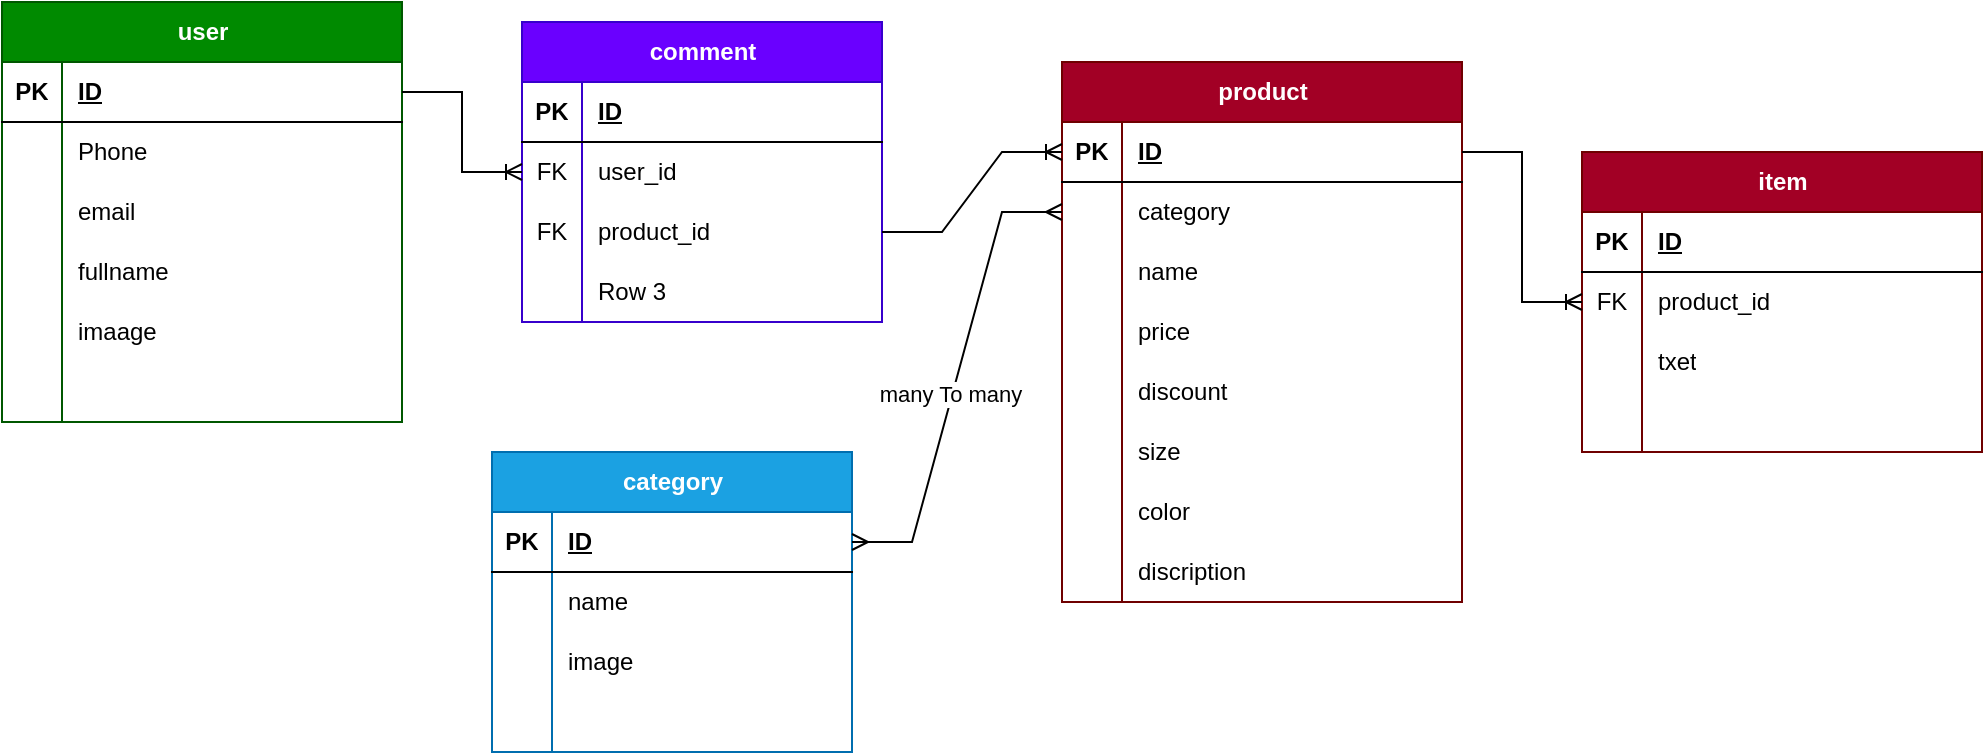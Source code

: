 <mxfile version="21.3.7" type="github">
  <diagram name="Page-1" id="_semj9I0r0QGSMiG7Ew7">
    <mxGraphModel dx="790" dy="708" grid="1" gridSize="10" guides="1" tooltips="1" connect="1" arrows="1" fold="1" page="1" pageScale="1" pageWidth="850" pageHeight="1100" math="0" shadow="0">
      <root>
        <mxCell id="0" />
        <mxCell id="1" parent="0" />
        <mxCell id="1OlKrHcUoRKTb7KUL1Tw-11" value="user" style="shape=table;startSize=30;container=1;collapsible=1;childLayout=tableLayout;fixedRows=1;rowLines=0;fontStyle=1;align=center;resizeLast=1;html=1;fillColor=#008a00;fontColor=#ffffff;strokeColor=#005700;" vertex="1" parent="1">
          <mxGeometry width="200" height="210" as="geometry" />
        </mxCell>
        <mxCell id="1OlKrHcUoRKTb7KUL1Tw-12" value="" style="shape=tableRow;horizontal=0;startSize=0;swimlaneHead=0;swimlaneBody=0;fillColor=none;collapsible=0;dropTarget=0;points=[[0,0.5],[1,0.5]];portConstraint=eastwest;top=0;left=0;right=0;bottom=1;" vertex="1" parent="1OlKrHcUoRKTb7KUL1Tw-11">
          <mxGeometry y="30" width="200" height="30" as="geometry" />
        </mxCell>
        <mxCell id="1OlKrHcUoRKTb7KUL1Tw-13" value="PK" style="shape=partialRectangle;connectable=0;fillColor=none;top=0;left=0;bottom=0;right=0;fontStyle=1;overflow=hidden;whiteSpace=wrap;html=1;" vertex="1" parent="1OlKrHcUoRKTb7KUL1Tw-12">
          <mxGeometry width="30" height="30" as="geometry">
            <mxRectangle width="30" height="30" as="alternateBounds" />
          </mxGeometry>
        </mxCell>
        <mxCell id="1OlKrHcUoRKTb7KUL1Tw-14" value="ID" style="shape=partialRectangle;connectable=0;fillColor=none;top=0;left=0;bottom=0;right=0;align=left;spacingLeft=6;fontStyle=5;overflow=hidden;whiteSpace=wrap;html=1;" vertex="1" parent="1OlKrHcUoRKTb7KUL1Tw-12">
          <mxGeometry x="30" width="170" height="30" as="geometry">
            <mxRectangle width="170" height="30" as="alternateBounds" />
          </mxGeometry>
        </mxCell>
        <mxCell id="1OlKrHcUoRKTb7KUL1Tw-15" value="" style="shape=tableRow;horizontal=0;startSize=0;swimlaneHead=0;swimlaneBody=0;fillColor=none;collapsible=0;dropTarget=0;points=[[0,0.5],[1,0.5]];portConstraint=eastwest;top=0;left=0;right=0;bottom=0;" vertex="1" parent="1OlKrHcUoRKTb7KUL1Tw-11">
          <mxGeometry y="60" width="200" height="30" as="geometry" />
        </mxCell>
        <mxCell id="1OlKrHcUoRKTb7KUL1Tw-16" value="" style="shape=partialRectangle;connectable=0;fillColor=none;top=0;left=0;bottom=0;right=0;editable=1;overflow=hidden;whiteSpace=wrap;html=1;" vertex="1" parent="1OlKrHcUoRKTb7KUL1Tw-15">
          <mxGeometry width="30" height="30" as="geometry">
            <mxRectangle width="30" height="30" as="alternateBounds" />
          </mxGeometry>
        </mxCell>
        <mxCell id="1OlKrHcUoRKTb7KUL1Tw-17" value="Phone" style="shape=partialRectangle;connectable=0;fillColor=none;top=0;left=0;bottom=0;right=0;align=left;spacingLeft=6;overflow=hidden;whiteSpace=wrap;html=1;" vertex="1" parent="1OlKrHcUoRKTb7KUL1Tw-15">
          <mxGeometry x="30" width="170" height="30" as="geometry">
            <mxRectangle width="170" height="30" as="alternateBounds" />
          </mxGeometry>
        </mxCell>
        <mxCell id="1OlKrHcUoRKTb7KUL1Tw-18" value="" style="shape=tableRow;horizontal=0;startSize=0;swimlaneHead=0;swimlaneBody=0;fillColor=none;collapsible=0;dropTarget=0;points=[[0,0.5],[1,0.5]];portConstraint=eastwest;top=0;left=0;right=0;bottom=0;" vertex="1" parent="1OlKrHcUoRKTb7KUL1Tw-11">
          <mxGeometry y="90" width="200" height="30" as="geometry" />
        </mxCell>
        <mxCell id="1OlKrHcUoRKTb7KUL1Tw-19" value="" style="shape=partialRectangle;connectable=0;fillColor=none;top=0;left=0;bottom=0;right=0;editable=1;overflow=hidden;whiteSpace=wrap;html=1;" vertex="1" parent="1OlKrHcUoRKTb7KUL1Tw-18">
          <mxGeometry width="30" height="30" as="geometry">
            <mxRectangle width="30" height="30" as="alternateBounds" />
          </mxGeometry>
        </mxCell>
        <mxCell id="1OlKrHcUoRKTb7KUL1Tw-20" value="email" style="shape=partialRectangle;connectable=0;fillColor=none;top=0;left=0;bottom=0;right=0;align=left;spacingLeft=6;overflow=hidden;whiteSpace=wrap;html=1;" vertex="1" parent="1OlKrHcUoRKTb7KUL1Tw-18">
          <mxGeometry x="30" width="170" height="30" as="geometry">
            <mxRectangle width="170" height="30" as="alternateBounds" />
          </mxGeometry>
        </mxCell>
        <mxCell id="1OlKrHcUoRKTb7KUL1Tw-21" value="" style="shape=tableRow;horizontal=0;startSize=0;swimlaneHead=0;swimlaneBody=0;fillColor=none;collapsible=0;dropTarget=0;points=[[0,0.5],[1,0.5]];portConstraint=eastwest;top=0;left=0;right=0;bottom=0;" vertex="1" parent="1OlKrHcUoRKTb7KUL1Tw-11">
          <mxGeometry y="120" width="200" height="30" as="geometry" />
        </mxCell>
        <mxCell id="1OlKrHcUoRKTb7KUL1Tw-22" value="" style="shape=partialRectangle;connectable=0;fillColor=none;top=0;left=0;bottom=0;right=0;editable=1;overflow=hidden;whiteSpace=wrap;html=1;" vertex="1" parent="1OlKrHcUoRKTb7KUL1Tw-21">
          <mxGeometry width="30" height="30" as="geometry">
            <mxRectangle width="30" height="30" as="alternateBounds" />
          </mxGeometry>
        </mxCell>
        <mxCell id="1OlKrHcUoRKTb7KUL1Tw-23" value="&lt;div&gt;fullname&lt;/div&gt;" style="shape=partialRectangle;connectable=0;fillColor=none;top=0;left=0;bottom=0;right=0;align=left;spacingLeft=6;overflow=hidden;whiteSpace=wrap;html=1;" vertex="1" parent="1OlKrHcUoRKTb7KUL1Tw-21">
          <mxGeometry x="30" width="170" height="30" as="geometry">
            <mxRectangle width="170" height="30" as="alternateBounds" />
          </mxGeometry>
        </mxCell>
        <mxCell id="1OlKrHcUoRKTb7KUL1Tw-24" value="" style="shape=tableRow;horizontal=0;startSize=0;swimlaneHead=0;swimlaneBody=0;fillColor=none;collapsible=0;dropTarget=0;points=[[0,0.5],[1,0.5]];portConstraint=eastwest;top=0;left=0;right=0;bottom=0;" vertex="1" parent="1OlKrHcUoRKTb7KUL1Tw-11">
          <mxGeometry y="150" width="200" height="30" as="geometry" />
        </mxCell>
        <mxCell id="1OlKrHcUoRKTb7KUL1Tw-25" value="" style="shape=partialRectangle;connectable=0;fillColor=none;top=0;left=0;bottom=0;right=0;editable=1;overflow=hidden;whiteSpace=wrap;html=1;" vertex="1" parent="1OlKrHcUoRKTb7KUL1Tw-24">
          <mxGeometry width="30" height="30" as="geometry">
            <mxRectangle width="30" height="30" as="alternateBounds" />
          </mxGeometry>
        </mxCell>
        <mxCell id="1OlKrHcUoRKTb7KUL1Tw-26" value="imaage" style="shape=partialRectangle;connectable=0;fillColor=none;top=0;left=0;bottom=0;right=0;align=left;spacingLeft=6;overflow=hidden;whiteSpace=wrap;html=1;" vertex="1" parent="1OlKrHcUoRKTb7KUL1Tw-24">
          <mxGeometry x="30" width="170" height="30" as="geometry">
            <mxRectangle width="170" height="30" as="alternateBounds" />
          </mxGeometry>
        </mxCell>
        <mxCell id="1OlKrHcUoRKTb7KUL1Tw-27" value="" style="shape=tableRow;horizontal=0;startSize=0;swimlaneHead=0;swimlaneBody=0;fillColor=none;collapsible=0;dropTarget=0;points=[[0,0.5],[1,0.5]];portConstraint=eastwest;top=0;left=0;right=0;bottom=0;" vertex="1" parent="1OlKrHcUoRKTb7KUL1Tw-11">
          <mxGeometry y="180" width="200" height="30" as="geometry" />
        </mxCell>
        <mxCell id="1OlKrHcUoRKTb7KUL1Tw-28" value="" style="shape=partialRectangle;connectable=0;fillColor=none;top=0;left=0;bottom=0;right=0;editable=1;overflow=hidden;whiteSpace=wrap;html=1;" vertex="1" parent="1OlKrHcUoRKTb7KUL1Tw-27">
          <mxGeometry width="30" height="30" as="geometry">
            <mxRectangle width="30" height="30" as="alternateBounds" />
          </mxGeometry>
        </mxCell>
        <mxCell id="1OlKrHcUoRKTb7KUL1Tw-29" value="" style="shape=partialRectangle;connectable=0;fillColor=none;top=0;left=0;bottom=0;right=0;align=left;spacingLeft=6;overflow=hidden;whiteSpace=wrap;html=1;" vertex="1" parent="1OlKrHcUoRKTb7KUL1Tw-27">
          <mxGeometry x="30" width="170" height="30" as="geometry">
            <mxRectangle width="170" height="30" as="alternateBounds" />
          </mxGeometry>
        </mxCell>
        <mxCell id="1OlKrHcUoRKTb7KUL1Tw-31" value="product" style="shape=table;startSize=30;container=1;collapsible=1;childLayout=tableLayout;fixedRows=1;rowLines=0;fontStyle=1;align=center;resizeLast=1;html=1;fillColor=#a20025;fontColor=#ffffff;strokeColor=#6F0000;" vertex="1" parent="1">
          <mxGeometry x="530" y="30" width="200" height="270" as="geometry" />
        </mxCell>
        <mxCell id="1OlKrHcUoRKTb7KUL1Tw-32" value="" style="shape=tableRow;horizontal=0;startSize=0;swimlaneHead=0;swimlaneBody=0;fillColor=none;collapsible=0;dropTarget=0;points=[[0,0.5],[1,0.5]];portConstraint=eastwest;top=0;left=0;right=0;bottom=1;" vertex="1" parent="1OlKrHcUoRKTb7KUL1Tw-31">
          <mxGeometry y="30" width="200" height="30" as="geometry" />
        </mxCell>
        <mxCell id="1OlKrHcUoRKTb7KUL1Tw-33" value="PK" style="shape=partialRectangle;connectable=0;fillColor=none;top=0;left=0;bottom=0;right=0;fontStyle=1;overflow=hidden;whiteSpace=wrap;html=1;" vertex="1" parent="1OlKrHcUoRKTb7KUL1Tw-32">
          <mxGeometry width="30" height="30" as="geometry">
            <mxRectangle width="30" height="30" as="alternateBounds" />
          </mxGeometry>
        </mxCell>
        <mxCell id="1OlKrHcUoRKTb7KUL1Tw-34" value="ID" style="shape=partialRectangle;connectable=0;fillColor=none;top=0;left=0;bottom=0;right=0;align=left;spacingLeft=6;fontStyle=5;overflow=hidden;whiteSpace=wrap;html=1;" vertex="1" parent="1OlKrHcUoRKTb7KUL1Tw-32">
          <mxGeometry x="30" width="170" height="30" as="geometry">
            <mxRectangle width="170" height="30" as="alternateBounds" />
          </mxGeometry>
        </mxCell>
        <mxCell id="1OlKrHcUoRKTb7KUL1Tw-116" value="" style="shape=tableRow;horizontal=0;startSize=0;swimlaneHead=0;swimlaneBody=0;fillColor=none;collapsible=0;dropTarget=0;points=[[0,0.5],[1,0.5]];portConstraint=eastwest;top=0;left=0;right=0;bottom=0;" vertex="1" parent="1OlKrHcUoRKTb7KUL1Tw-31">
          <mxGeometry y="60" width="200" height="30" as="geometry" />
        </mxCell>
        <mxCell id="1OlKrHcUoRKTb7KUL1Tw-117" value="" style="shape=partialRectangle;connectable=0;fillColor=none;top=0;left=0;bottom=0;right=0;editable=1;overflow=hidden;whiteSpace=wrap;html=1;" vertex="1" parent="1OlKrHcUoRKTb7KUL1Tw-116">
          <mxGeometry width="30" height="30" as="geometry">
            <mxRectangle width="30" height="30" as="alternateBounds" />
          </mxGeometry>
        </mxCell>
        <mxCell id="1OlKrHcUoRKTb7KUL1Tw-118" value="&lt;div&gt;category&lt;/div&gt;" style="shape=partialRectangle;connectable=0;fillColor=none;top=0;left=0;bottom=0;right=0;align=left;spacingLeft=6;overflow=hidden;whiteSpace=wrap;html=1;" vertex="1" parent="1OlKrHcUoRKTb7KUL1Tw-116">
          <mxGeometry x="30" width="170" height="30" as="geometry">
            <mxRectangle width="170" height="30" as="alternateBounds" />
          </mxGeometry>
        </mxCell>
        <mxCell id="1OlKrHcUoRKTb7KUL1Tw-35" value="" style="shape=tableRow;horizontal=0;startSize=0;swimlaneHead=0;swimlaneBody=0;fillColor=none;collapsible=0;dropTarget=0;points=[[0,0.5],[1,0.5]];portConstraint=eastwest;top=0;left=0;right=0;bottom=0;" vertex="1" parent="1OlKrHcUoRKTb7KUL1Tw-31">
          <mxGeometry y="90" width="200" height="30" as="geometry" />
        </mxCell>
        <mxCell id="1OlKrHcUoRKTb7KUL1Tw-36" value="" style="shape=partialRectangle;connectable=0;fillColor=none;top=0;left=0;bottom=0;right=0;editable=1;overflow=hidden;whiteSpace=wrap;html=1;" vertex="1" parent="1OlKrHcUoRKTb7KUL1Tw-35">
          <mxGeometry width="30" height="30" as="geometry">
            <mxRectangle width="30" height="30" as="alternateBounds" />
          </mxGeometry>
        </mxCell>
        <mxCell id="1OlKrHcUoRKTb7KUL1Tw-37" value="name" style="shape=partialRectangle;connectable=0;fillColor=none;top=0;left=0;bottom=0;right=0;align=left;spacingLeft=6;overflow=hidden;whiteSpace=wrap;html=1;" vertex="1" parent="1OlKrHcUoRKTb7KUL1Tw-35">
          <mxGeometry x="30" width="170" height="30" as="geometry">
            <mxRectangle width="170" height="30" as="alternateBounds" />
          </mxGeometry>
        </mxCell>
        <mxCell id="1OlKrHcUoRKTb7KUL1Tw-38" value="" style="shape=tableRow;horizontal=0;startSize=0;swimlaneHead=0;swimlaneBody=0;fillColor=none;collapsible=0;dropTarget=0;points=[[0,0.5],[1,0.5]];portConstraint=eastwest;top=0;left=0;right=0;bottom=0;" vertex="1" parent="1OlKrHcUoRKTb7KUL1Tw-31">
          <mxGeometry y="120" width="200" height="30" as="geometry" />
        </mxCell>
        <mxCell id="1OlKrHcUoRKTb7KUL1Tw-39" value="" style="shape=partialRectangle;connectable=0;fillColor=none;top=0;left=0;bottom=0;right=0;editable=1;overflow=hidden;whiteSpace=wrap;html=1;" vertex="1" parent="1OlKrHcUoRKTb7KUL1Tw-38">
          <mxGeometry width="30" height="30" as="geometry">
            <mxRectangle width="30" height="30" as="alternateBounds" />
          </mxGeometry>
        </mxCell>
        <mxCell id="1OlKrHcUoRKTb7KUL1Tw-40" value="price" style="shape=partialRectangle;connectable=0;fillColor=none;top=0;left=0;bottom=0;right=0;align=left;spacingLeft=6;overflow=hidden;whiteSpace=wrap;html=1;" vertex="1" parent="1OlKrHcUoRKTb7KUL1Tw-38">
          <mxGeometry x="30" width="170" height="30" as="geometry">
            <mxRectangle width="170" height="30" as="alternateBounds" />
          </mxGeometry>
        </mxCell>
        <mxCell id="1OlKrHcUoRKTb7KUL1Tw-47" value="" style="shape=tableRow;horizontal=0;startSize=0;swimlaneHead=0;swimlaneBody=0;fillColor=none;collapsible=0;dropTarget=0;points=[[0,0.5],[1,0.5]];portConstraint=eastwest;top=0;left=0;right=0;bottom=0;" vertex="1" parent="1OlKrHcUoRKTb7KUL1Tw-31">
          <mxGeometry y="150" width="200" height="30" as="geometry" />
        </mxCell>
        <mxCell id="1OlKrHcUoRKTb7KUL1Tw-48" value="" style="shape=partialRectangle;connectable=0;fillColor=none;top=0;left=0;bottom=0;right=0;editable=1;overflow=hidden;whiteSpace=wrap;html=1;" vertex="1" parent="1OlKrHcUoRKTb7KUL1Tw-47">
          <mxGeometry width="30" height="30" as="geometry">
            <mxRectangle width="30" height="30" as="alternateBounds" />
          </mxGeometry>
        </mxCell>
        <mxCell id="1OlKrHcUoRKTb7KUL1Tw-49" value="discount" style="shape=partialRectangle;connectable=0;fillColor=none;top=0;left=0;bottom=0;right=0;align=left;spacingLeft=6;overflow=hidden;whiteSpace=wrap;html=1;" vertex="1" parent="1OlKrHcUoRKTb7KUL1Tw-47">
          <mxGeometry x="30" width="170" height="30" as="geometry">
            <mxRectangle width="170" height="30" as="alternateBounds" />
          </mxGeometry>
        </mxCell>
        <mxCell id="1OlKrHcUoRKTb7KUL1Tw-41" value="" style="shape=tableRow;horizontal=0;startSize=0;swimlaneHead=0;swimlaneBody=0;fillColor=none;collapsible=0;dropTarget=0;points=[[0,0.5],[1,0.5]];portConstraint=eastwest;top=0;left=0;right=0;bottom=0;" vertex="1" parent="1OlKrHcUoRKTb7KUL1Tw-31">
          <mxGeometry y="180" width="200" height="30" as="geometry" />
        </mxCell>
        <mxCell id="1OlKrHcUoRKTb7KUL1Tw-42" value="" style="shape=partialRectangle;connectable=0;fillColor=none;top=0;left=0;bottom=0;right=0;editable=1;overflow=hidden;whiteSpace=wrap;html=1;" vertex="1" parent="1OlKrHcUoRKTb7KUL1Tw-41">
          <mxGeometry width="30" height="30" as="geometry">
            <mxRectangle width="30" height="30" as="alternateBounds" />
          </mxGeometry>
        </mxCell>
        <mxCell id="1OlKrHcUoRKTb7KUL1Tw-43" value="size" style="shape=partialRectangle;connectable=0;fillColor=none;top=0;left=0;bottom=0;right=0;align=left;spacingLeft=6;overflow=hidden;whiteSpace=wrap;html=1;" vertex="1" parent="1OlKrHcUoRKTb7KUL1Tw-41">
          <mxGeometry x="30" width="170" height="30" as="geometry">
            <mxRectangle width="170" height="30" as="alternateBounds" />
          </mxGeometry>
        </mxCell>
        <mxCell id="1OlKrHcUoRKTb7KUL1Tw-44" value="" style="shape=tableRow;horizontal=0;startSize=0;swimlaneHead=0;swimlaneBody=0;fillColor=none;collapsible=0;dropTarget=0;points=[[0,0.5],[1,0.5]];portConstraint=eastwest;top=0;left=0;right=0;bottom=0;" vertex="1" parent="1OlKrHcUoRKTb7KUL1Tw-31">
          <mxGeometry y="210" width="200" height="30" as="geometry" />
        </mxCell>
        <mxCell id="1OlKrHcUoRKTb7KUL1Tw-45" value="" style="shape=partialRectangle;connectable=0;fillColor=none;top=0;left=0;bottom=0;right=0;editable=1;overflow=hidden;whiteSpace=wrap;html=1;" vertex="1" parent="1OlKrHcUoRKTb7KUL1Tw-44">
          <mxGeometry width="30" height="30" as="geometry">
            <mxRectangle width="30" height="30" as="alternateBounds" />
          </mxGeometry>
        </mxCell>
        <mxCell id="1OlKrHcUoRKTb7KUL1Tw-46" value="color" style="shape=partialRectangle;connectable=0;fillColor=none;top=0;left=0;bottom=0;right=0;align=left;spacingLeft=6;overflow=hidden;whiteSpace=wrap;html=1;" vertex="1" parent="1OlKrHcUoRKTb7KUL1Tw-44">
          <mxGeometry x="30" width="170" height="30" as="geometry">
            <mxRectangle width="170" height="30" as="alternateBounds" />
          </mxGeometry>
        </mxCell>
        <mxCell id="1OlKrHcUoRKTb7KUL1Tw-69" value="" style="shape=tableRow;horizontal=0;startSize=0;swimlaneHead=0;swimlaneBody=0;fillColor=none;collapsible=0;dropTarget=0;points=[[0,0.5],[1,0.5]];portConstraint=eastwest;top=0;left=0;right=0;bottom=0;" vertex="1" parent="1OlKrHcUoRKTb7KUL1Tw-31">
          <mxGeometry y="240" width="200" height="30" as="geometry" />
        </mxCell>
        <mxCell id="1OlKrHcUoRKTb7KUL1Tw-70" value="" style="shape=partialRectangle;connectable=0;fillColor=none;top=0;left=0;bottom=0;right=0;editable=1;overflow=hidden;whiteSpace=wrap;html=1;" vertex="1" parent="1OlKrHcUoRKTb7KUL1Tw-69">
          <mxGeometry width="30" height="30" as="geometry">
            <mxRectangle width="30" height="30" as="alternateBounds" />
          </mxGeometry>
        </mxCell>
        <mxCell id="1OlKrHcUoRKTb7KUL1Tw-71" value="discription" style="shape=partialRectangle;connectable=0;fillColor=none;top=0;left=0;bottom=0;right=0;align=left;spacingLeft=6;overflow=hidden;whiteSpace=wrap;html=1;" vertex="1" parent="1OlKrHcUoRKTb7KUL1Tw-69">
          <mxGeometry x="30" width="170" height="30" as="geometry">
            <mxRectangle width="170" height="30" as="alternateBounds" />
          </mxGeometry>
        </mxCell>
        <mxCell id="1OlKrHcUoRKTb7KUL1Tw-72" value="item" style="shape=table;startSize=30;container=1;collapsible=1;childLayout=tableLayout;fixedRows=1;rowLines=0;fontStyle=1;align=center;resizeLast=1;html=1;fillColor=#a20025;fontColor=#ffffff;strokeColor=#6F0000;" vertex="1" parent="1">
          <mxGeometry x="790" y="75" width="200" height="150" as="geometry" />
        </mxCell>
        <mxCell id="1OlKrHcUoRKTb7KUL1Tw-73" value="" style="shape=tableRow;horizontal=0;startSize=0;swimlaneHead=0;swimlaneBody=0;fillColor=none;collapsible=0;dropTarget=0;points=[[0,0.5],[1,0.5]];portConstraint=eastwest;top=0;left=0;right=0;bottom=1;" vertex="1" parent="1OlKrHcUoRKTb7KUL1Tw-72">
          <mxGeometry y="30" width="200" height="30" as="geometry" />
        </mxCell>
        <mxCell id="1OlKrHcUoRKTb7KUL1Tw-74" value="PK" style="shape=partialRectangle;connectable=0;fillColor=none;top=0;left=0;bottom=0;right=0;fontStyle=1;overflow=hidden;whiteSpace=wrap;html=1;" vertex="1" parent="1OlKrHcUoRKTb7KUL1Tw-73">
          <mxGeometry width="30" height="30" as="geometry">
            <mxRectangle width="30" height="30" as="alternateBounds" />
          </mxGeometry>
        </mxCell>
        <mxCell id="1OlKrHcUoRKTb7KUL1Tw-75" value="ID" style="shape=partialRectangle;connectable=0;fillColor=none;top=0;left=0;bottom=0;right=0;align=left;spacingLeft=6;fontStyle=5;overflow=hidden;whiteSpace=wrap;html=1;" vertex="1" parent="1OlKrHcUoRKTb7KUL1Tw-73">
          <mxGeometry x="30" width="170" height="30" as="geometry">
            <mxRectangle width="170" height="30" as="alternateBounds" />
          </mxGeometry>
        </mxCell>
        <mxCell id="1OlKrHcUoRKTb7KUL1Tw-76" value="" style="shape=tableRow;horizontal=0;startSize=0;swimlaneHead=0;swimlaneBody=0;fillColor=none;collapsible=0;dropTarget=0;points=[[0,0.5],[1,0.5]];portConstraint=eastwest;top=0;left=0;right=0;bottom=0;" vertex="1" parent="1OlKrHcUoRKTb7KUL1Tw-72">
          <mxGeometry y="60" width="200" height="30" as="geometry" />
        </mxCell>
        <mxCell id="1OlKrHcUoRKTb7KUL1Tw-77" value="FK" style="shape=partialRectangle;connectable=0;fillColor=none;top=0;left=0;bottom=0;right=0;editable=1;overflow=hidden;whiteSpace=wrap;html=1;" vertex="1" parent="1OlKrHcUoRKTb7KUL1Tw-76">
          <mxGeometry width="30" height="30" as="geometry">
            <mxRectangle width="30" height="30" as="alternateBounds" />
          </mxGeometry>
        </mxCell>
        <mxCell id="1OlKrHcUoRKTb7KUL1Tw-78" value="product_id" style="shape=partialRectangle;connectable=0;fillColor=none;top=0;left=0;bottom=0;right=0;align=left;spacingLeft=6;overflow=hidden;whiteSpace=wrap;html=1;" vertex="1" parent="1OlKrHcUoRKTb7KUL1Tw-76">
          <mxGeometry x="30" width="170" height="30" as="geometry">
            <mxRectangle width="170" height="30" as="alternateBounds" />
          </mxGeometry>
        </mxCell>
        <mxCell id="1OlKrHcUoRKTb7KUL1Tw-79" value="" style="shape=tableRow;horizontal=0;startSize=0;swimlaneHead=0;swimlaneBody=0;fillColor=none;collapsible=0;dropTarget=0;points=[[0,0.5],[1,0.5]];portConstraint=eastwest;top=0;left=0;right=0;bottom=0;" vertex="1" parent="1OlKrHcUoRKTb7KUL1Tw-72">
          <mxGeometry y="90" width="200" height="30" as="geometry" />
        </mxCell>
        <mxCell id="1OlKrHcUoRKTb7KUL1Tw-80" value="" style="shape=partialRectangle;connectable=0;fillColor=none;top=0;left=0;bottom=0;right=0;editable=1;overflow=hidden;whiteSpace=wrap;html=1;" vertex="1" parent="1OlKrHcUoRKTb7KUL1Tw-79">
          <mxGeometry width="30" height="30" as="geometry">
            <mxRectangle width="30" height="30" as="alternateBounds" />
          </mxGeometry>
        </mxCell>
        <mxCell id="1OlKrHcUoRKTb7KUL1Tw-81" value="&lt;div&gt;txet&lt;/div&gt;" style="shape=partialRectangle;connectable=0;fillColor=none;top=0;left=0;bottom=0;right=0;align=left;spacingLeft=6;overflow=hidden;whiteSpace=wrap;html=1;" vertex="1" parent="1OlKrHcUoRKTb7KUL1Tw-79">
          <mxGeometry x="30" width="170" height="30" as="geometry">
            <mxRectangle width="170" height="30" as="alternateBounds" />
          </mxGeometry>
        </mxCell>
        <mxCell id="1OlKrHcUoRKTb7KUL1Tw-82" value="" style="shape=tableRow;horizontal=0;startSize=0;swimlaneHead=0;swimlaneBody=0;fillColor=none;collapsible=0;dropTarget=0;points=[[0,0.5],[1,0.5]];portConstraint=eastwest;top=0;left=0;right=0;bottom=0;" vertex="1" parent="1OlKrHcUoRKTb7KUL1Tw-72">
          <mxGeometry y="120" width="200" height="30" as="geometry" />
        </mxCell>
        <mxCell id="1OlKrHcUoRKTb7KUL1Tw-83" value="" style="shape=partialRectangle;connectable=0;fillColor=none;top=0;left=0;bottom=0;right=0;editable=1;overflow=hidden;whiteSpace=wrap;html=1;" vertex="1" parent="1OlKrHcUoRKTb7KUL1Tw-82">
          <mxGeometry width="30" height="30" as="geometry">
            <mxRectangle width="30" height="30" as="alternateBounds" />
          </mxGeometry>
        </mxCell>
        <mxCell id="1OlKrHcUoRKTb7KUL1Tw-84" value="" style="shape=partialRectangle;connectable=0;fillColor=none;top=0;left=0;bottom=0;right=0;align=left;spacingLeft=6;overflow=hidden;whiteSpace=wrap;html=1;" vertex="1" parent="1OlKrHcUoRKTb7KUL1Tw-82">
          <mxGeometry x="30" width="170" height="30" as="geometry">
            <mxRectangle width="170" height="30" as="alternateBounds" />
          </mxGeometry>
        </mxCell>
        <mxCell id="1OlKrHcUoRKTb7KUL1Tw-85" value="" style="edgeStyle=entityRelationEdgeStyle;fontSize=12;html=1;endArrow=ERoneToMany;rounded=0;entryX=0;entryY=0.5;entryDx=0;entryDy=0;exitX=1;exitY=0.5;exitDx=0;exitDy=0;" edge="1" parent="1" source="1OlKrHcUoRKTb7KUL1Tw-32" target="1OlKrHcUoRKTb7KUL1Tw-76">
          <mxGeometry width="100" height="100" relative="1" as="geometry">
            <mxPoint x="450" y="380" as="sourcePoint" />
            <mxPoint x="550" y="280" as="targetPoint" />
          </mxGeometry>
        </mxCell>
        <mxCell id="1OlKrHcUoRKTb7KUL1Tw-88" value="&lt;div&gt;comment&lt;/div&gt;" style="shape=table;startSize=30;container=1;collapsible=1;childLayout=tableLayout;fixedRows=1;rowLines=0;fontStyle=1;align=center;resizeLast=1;html=1;fillColor=#6a00ff;fontColor=#ffffff;strokeColor=#3700CC;" vertex="1" parent="1">
          <mxGeometry x="260" y="10" width="180" height="150" as="geometry" />
        </mxCell>
        <mxCell id="1OlKrHcUoRKTb7KUL1Tw-89" value="" style="shape=tableRow;horizontal=0;startSize=0;swimlaneHead=0;swimlaneBody=0;fillColor=none;collapsible=0;dropTarget=0;points=[[0,0.5],[1,0.5]];portConstraint=eastwest;top=0;left=0;right=0;bottom=1;" vertex="1" parent="1OlKrHcUoRKTb7KUL1Tw-88">
          <mxGeometry y="30" width="180" height="30" as="geometry" />
        </mxCell>
        <mxCell id="1OlKrHcUoRKTb7KUL1Tw-90" value="PK" style="shape=partialRectangle;connectable=0;fillColor=none;top=0;left=0;bottom=0;right=0;fontStyle=1;overflow=hidden;whiteSpace=wrap;html=1;" vertex="1" parent="1OlKrHcUoRKTb7KUL1Tw-89">
          <mxGeometry width="30" height="30" as="geometry">
            <mxRectangle width="30" height="30" as="alternateBounds" />
          </mxGeometry>
        </mxCell>
        <mxCell id="1OlKrHcUoRKTb7KUL1Tw-91" value="ID" style="shape=partialRectangle;connectable=0;fillColor=none;top=0;left=0;bottom=0;right=0;align=left;spacingLeft=6;fontStyle=5;overflow=hidden;whiteSpace=wrap;html=1;" vertex="1" parent="1OlKrHcUoRKTb7KUL1Tw-89">
          <mxGeometry x="30" width="150" height="30" as="geometry">
            <mxRectangle width="150" height="30" as="alternateBounds" />
          </mxGeometry>
        </mxCell>
        <mxCell id="1OlKrHcUoRKTb7KUL1Tw-92" value="" style="shape=tableRow;horizontal=0;startSize=0;swimlaneHead=0;swimlaneBody=0;fillColor=none;collapsible=0;dropTarget=0;points=[[0,0.5],[1,0.5]];portConstraint=eastwest;top=0;left=0;right=0;bottom=0;" vertex="1" parent="1OlKrHcUoRKTb7KUL1Tw-88">
          <mxGeometry y="60" width="180" height="30" as="geometry" />
        </mxCell>
        <mxCell id="1OlKrHcUoRKTb7KUL1Tw-93" value="FK" style="shape=partialRectangle;connectable=0;fillColor=none;top=0;left=0;bottom=0;right=0;editable=1;overflow=hidden;whiteSpace=wrap;html=1;" vertex="1" parent="1OlKrHcUoRKTb7KUL1Tw-92">
          <mxGeometry width="30" height="30" as="geometry">
            <mxRectangle width="30" height="30" as="alternateBounds" />
          </mxGeometry>
        </mxCell>
        <mxCell id="1OlKrHcUoRKTb7KUL1Tw-94" value="user_id" style="shape=partialRectangle;connectable=0;fillColor=none;top=0;left=0;bottom=0;right=0;align=left;spacingLeft=6;overflow=hidden;whiteSpace=wrap;html=1;" vertex="1" parent="1OlKrHcUoRKTb7KUL1Tw-92">
          <mxGeometry x="30" width="150" height="30" as="geometry">
            <mxRectangle width="150" height="30" as="alternateBounds" />
          </mxGeometry>
        </mxCell>
        <mxCell id="1OlKrHcUoRKTb7KUL1Tw-95" value="" style="shape=tableRow;horizontal=0;startSize=0;swimlaneHead=0;swimlaneBody=0;fillColor=none;collapsible=0;dropTarget=0;points=[[0,0.5],[1,0.5]];portConstraint=eastwest;top=0;left=0;right=0;bottom=0;" vertex="1" parent="1OlKrHcUoRKTb7KUL1Tw-88">
          <mxGeometry y="90" width="180" height="30" as="geometry" />
        </mxCell>
        <mxCell id="1OlKrHcUoRKTb7KUL1Tw-96" value="FK" style="shape=partialRectangle;connectable=0;fillColor=none;top=0;left=0;bottom=0;right=0;editable=1;overflow=hidden;whiteSpace=wrap;html=1;" vertex="1" parent="1OlKrHcUoRKTb7KUL1Tw-95">
          <mxGeometry width="30" height="30" as="geometry">
            <mxRectangle width="30" height="30" as="alternateBounds" />
          </mxGeometry>
        </mxCell>
        <mxCell id="1OlKrHcUoRKTb7KUL1Tw-97" value="&lt;div&gt;product_id&lt;/div&gt;" style="shape=partialRectangle;connectable=0;fillColor=none;top=0;left=0;bottom=0;right=0;align=left;spacingLeft=6;overflow=hidden;whiteSpace=wrap;html=1;" vertex="1" parent="1OlKrHcUoRKTb7KUL1Tw-95">
          <mxGeometry x="30" width="150" height="30" as="geometry">
            <mxRectangle width="150" height="30" as="alternateBounds" />
          </mxGeometry>
        </mxCell>
        <mxCell id="1OlKrHcUoRKTb7KUL1Tw-98" value="" style="shape=tableRow;horizontal=0;startSize=0;swimlaneHead=0;swimlaneBody=0;fillColor=none;collapsible=0;dropTarget=0;points=[[0,0.5],[1,0.5]];portConstraint=eastwest;top=0;left=0;right=0;bottom=0;" vertex="1" parent="1OlKrHcUoRKTb7KUL1Tw-88">
          <mxGeometry y="120" width="180" height="30" as="geometry" />
        </mxCell>
        <mxCell id="1OlKrHcUoRKTb7KUL1Tw-99" value="" style="shape=partialRectangle;connectable=0;fillColor=none;top=0;left=0;bottom=0;right=0;editable=1;overflow=hidden;whiteSpace=wrap;html=1;" vertex="1" parent="1OlKrHcUoRKTb7KUL1Tw-98">
          <mxGeometry width="30" height="30" as="geometry">
            <mxRectangle width="30" height="30" as="alternateBounds" />
          </mxGeometry>
        </mxCell>
        <mxCell id="1OlKrHcUoRKTb7KUL1Tw-100" value="Row 3" style="shape=partialRectangle;connectable=0;fillColor=none;top=0;left=0;bottom=0;right=0;align=left;spacingLeft=6;overflow=hidden;whiteSpace=wrap;html=1;" vertex="1" parent="1OlKrHcUoRKTb7KUL1Tw-98">
          <mxGeometry x="30" width="150" height="30" as="geometry">
            <mxRectangle width="150" height="30" as="alternateBounds" />
          </mxGeometry>
        </mxCell>
        <mxCell id="1OlKrHcUoRKTb7KUL1Tw-101" value="" style="edgeStyle=entityRelationEdgeStyle;fontSize=12;html=1;endArrow=ERoneToMany;rounded=0;exitX=1;exitY=0.5;exitDx=0;exitDy=0;entryX=0;entryY=0.5;entryDx=0;entryDy=0;" edge="1" parent="1" source="1OlKrHcUoRKTb7KUL1Tw-12" target="1OlKrHcUoRKTb7KUL1Tw-88">
          <mxGeometry width="100" height="100" relative="1" as="geometry">
            <mxPoint x="230" y="10" as="sourcePoint" />
            <mxPoint x="40" y="350" as="targetPoint" />
          </mxGeometry>
        </mxCell>
        <mxCell id="1OlKrHcUoRKTb7KUL1Tw-102" value="" style="edgeStyle=entityRelationEdgeStyle;fontSize=12;html=1;endArrow=ERoneToMany;rounded=0;entryX=0;entryY=0.5;entryDx=0;entryDy=0;" edge="1" parent="1" source="1OlKrHcUoRKTb7KUL1Tw-95" target="1OlKrHcUoRKTb7KUL1Tw-32">
          <mxGeometry width="100" height="100" relative="1" as="geometry">
            <mxPoint x="540" y="410" as="sourcePoint" />
            <mxPoint x="560" y="280" as="targetPoint" />
          </mxGeometry>
        </mxCell>
        <mxCell id="1OlKrHcUoRKTb7KUL1Tw-103" value="category" style="shape=table;startSize=30;container=1;collapsible=1;childLayout=tableLayout;fixedRows=1;rowLines=0;fontStyle=1;align=center;resizeLast=1;html=1;fillColor=#1ba1e2;fontColor=#ffffff;strokeColor=#006EAF;" vertex="1" parent="1">
          <mxGeometry x="245" y="225" width="180" height="150" as="geometry" />
        </mxCell>
        <mxCell id="1OlKrHcUoRKTb7KUL1Tw-104" value="" style="shape=tableRow;horizontal=0;startSize=0;swimlaneHead=0;swimlaneBody=0;fillColor=none;collapsible=0;dropTarget=0;points=[[0,0.5],[1,0.5]];portConstraint=eastwest;top=0;left=0;right=0;bottom=1;" vertex="1" parent="1OlKrHcUoRKTb7KUL1Tw-103">
          <mxGeometry y="30" width="180" height="30" as="geometry" />
        </mxCell>
        <mxCell id="1OlKrHcUoRKTb7KUL1Tw-105" value="PK" style="shape=partialRectangle;connectable=0;fillColor=none;top=0;left=0;bottom=0;right=0;fontStyle=1;overflow=hidden;whiteSpace=wrap;html=1;" vertex="1" parent="1OlKrHcUoRKTb7KUL1Tw-104">
          <mxGeometry width="30" height="30" as="geometry">
            <mxRectangle width="30" height="30" as="alternateBounds" />
          </mxGeometry>
        </mxCell>
        <mxCell id="1OlKrHcUoRKTb7KUL1Tw-106" value="ID" style="shape=partialRectangle;connectable=0;fillColor=none;top=0;left=0;bottom=0;right=0;align=left;spacingLeft=6;fontStyle=5;overflow=hidden;whiteSpace=wrap;html=1;" vertex="1" parent="1OlKrHcUoRKTb7KUL1Tw-104">
          <mxGeometry x="30" width="150" height="30" as="geometry">
            <mxRectangle width="150" height="30" as="alternateBounds" />
          </mxGeometry>
        </mxCell>
        <mxCell id="1OlKrHcUoRKTb7KUL1Tw-107" value="" style="shape=tableRow;horizontal=0;startSize=0;swimlaneHead=0;swimlaneBody=0;fillColor=none;collapsible=0;dropTarget=0;points=[[0,0.5],[1,0.5]];portConstraint=eastwest;top=0;left=0;right=0;bottom=0;" vertex="1" parent="1OlKrHcUoRKTb7KUL1Tw-103">
          <mxGeometry y="60" width="180" height="30" as="geometry" />
        </mxCell>
        <mxCell id="1OlKrHcUoRKTb7KUL1Tw-108" value="" style="shape=partialRectangle;connectable=0;fillColor=none;top=0;left=0;bottom=0;right=0;editable=1;overflow=hidden;whiteSpace=wrap;html=1;" vertex="1" parent="1OlKrHcUoRKTb7KUL1Tw-107">
          <mxGeometry width="30" height="30" as="geometry">
            <mxRectangle width="30" height="30" as="alternateBounds" />
          </mxGeometry>
        </mxCell>
        <mxCell id="1OlKrHcUoRKTb7KUL1Tw-109" value="name" style="shape=partialRectangle;connectable=0;fillColor=none;top=0;left=0;bottom=0;right=0;align=left;spacingLeft=6;overflow=hidden;whiteSpace=wrap;html=1;" vertex="1" parent="1OlKrHcUoRKTb7KUL1Tw-107">
          <mxGeometry x="30" width="150" height="30" as="geometry">
            <mxRectangle width="150" height="30" as="alternateBounds" />
          </mxGeometry>
        </mxCell>
        <mxCell id="1OlKrHcUoRKTb7KUL1Tw-110" value="" style="shape=tableRow;horizontal=0;startSize=0;swimlaneHead=0;swimlaneBody=0;fillColor=none;collapsible=0;dropTarget=0;points=[[0,0.5],[1,0.5]];portConstraint=eastwest;top=0;left=0;right=0;bottom=0;" vertex="1" parent="1OlKrHcUoRKTb7KUL1Tw-103">
          <mxGeometry y="90" width="180" height="30" as="geometry" />
        </mxCell>
        <mxCell id="1OlKrHcUoRKTb7KUL1Tw-111" value="" style="shape=partialRectangle;connectable=0;fillColor=none;top=0;left=0;bottom=0;right=0;editable=1;overflow=hidden;whiteSpace=wrap;html=1;" vertex="1" parent="1OlKrHcUoRKTb7KUL1Tw-110">
          <mxGeometry width="30" height="30" as="geometry">
            <mxRectangle width="30" height="30" as="alternateBounds" />
          </mxGeometry>
        </mxCell>
        <mxCell id="1OlKrHcUoRKTb7KUL1Tw-112" value="image" style="shape=partialRectangle;connectable=0;fillColor=none;top=0;left=0;bottom=0;right=0;align=left;spacingLeft=6;overflow=hidden;whiteSpace=wrap;html=1;" vertex="1" parent="1OlKrHcUoRKTb7KUL1Tw-110">
          <mxGeometry x="30" width="150" height="30" as="geometry">
            <mxRectangle width="150" height="30" as="alternateBounds" />
          </mxGeometry>
        </mxCell>
        <mxCell id="1OlKrHcUoRKTb7KUL1Tw-113" value="" style="shape=tableRow;horizontal=0;startSize=0;swimlaneHead=0;swimlaneBody=0;fillColor=none;collapsible=0;dropTarget=0;points=[[0,0.5],[1,0.5]];portConstraint=eastwest;top=0;left=0;right=0;bottom=0;" vertex="1" parent="1OlKrHcUoRKTb7KUL1Tw-103">
          <mxGeometry y="120" width="180" height="30" as="geometry" />
        </mxCell>
        <mxCell id="1OlKrHcUoRKTb7KUL1Tw-114" value="" style="shape=partialRectangle;connectable=0;fillColor=none;top=0;left=0;bottom=0;right=0;editable=1;overflow=hidden;whiteSpace=wrap;html=1;" vertex="1" parent="1OlKrHcUoRKTb7KUL1Tw-113">
          <mxGeometry width="30" height="30" as="geometry">
            <mxRectangle width="30" height="30" as="alternateBounds" />
          </mxGeometry>
        </mxCell>
        <mxCell id="1OlKrHcUoRKTb7KUL1Tw-115" value="" style="shape=partialRectangle;connectable=0;fillColor=none;top=0;left=0;bottom=0;right=0;align=left;spacingLeft=6;overflow=hidden;whiteSpace=wrap;html=1;" vertex="1" parent="1OlKrHcUoRKTb7KUL1Tw-113">
          <mxGeometry x="30" width="150" height="30" as="geometry">
            <mxRectangle width="150" height="30" as="alternateBounds" />
          </mxGeometry>
        </mxCell>
        <mxCell id="1OlKrHcUoRKTb7KUL1Tw-119" value="" style="edgeStyle=entityRelationEdgeStyle;fontSize=12;html=1;endArrow=ERmany;startArrow=ERmany;rounded=0;entryX=0;entryY=0.5;entryDx=0;entryDy=0;exitX=1;exitY=0.5;exitDx=0;exitDy=0;" edge="1" parent="1" source="1OlKrHcUoRKTb7KUL1Tw-104" target="1OlKrHcUoRKTb7KUL1Tw-116">
          <mxGeometry width="100" height="100" relative="1" as="geometry">
            <mxPoint x="270" y="340" as="sourcePoint" />
            <mxPoint x="370" y="240" as="targetPoint" />
          </mxGeometry>
        </mxCell>
        <mxCell id="1OlKrHcUoRKTb7KUL1Tw-120" value="&lt;div&gt;many To many&lt;/div&gt;" style="edgeLabel;html=1;align=center;verticalAlign=middle;resizable=0;points=[];" vertex="1" connectable="0" parent="1OlKrHcUoRKTb7KUL1Tw-119">
          <mxGeometry x="-0.076" y="1" relative="1" as="geometry">
            <mxPoint as="offset" />
          </mxGeometry>
        </mxCell>
      </root>
    </mxGraphModel>
  </diagram>
</mxfile>
